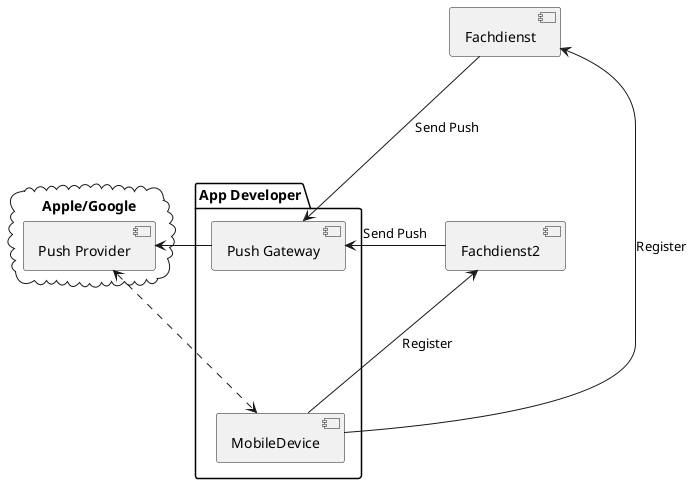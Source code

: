 @startuml Enties

' cloud "Apple/Google" {
'     entity "Push Provider" as PushProvider {}
' }

cloud "Apple/Google" {
    component "Push Provider" as PushProvider
}

package "App Developer" {
    component "Push Gateway" as PushGateway
    component MobileDevice
}



PushGateway -left-> PushProvider

MobileDevice <-up.> PushProvider
' MobileDevice "PushToken" <- PushProvider

PushGateway -[hidden]-- MobileDevice

component Fachdienst

Fachdienst <-- MobileDevice : Register 
Fachdienst -> PushGateway : Send Push

component Fachdienst2

Fachdienst -[hidden]-- Fachdienst2

Fachdienst2 <-- MobileDevice : Register
Fachdienst2 -> PushGateway : Send Push

@enduml
